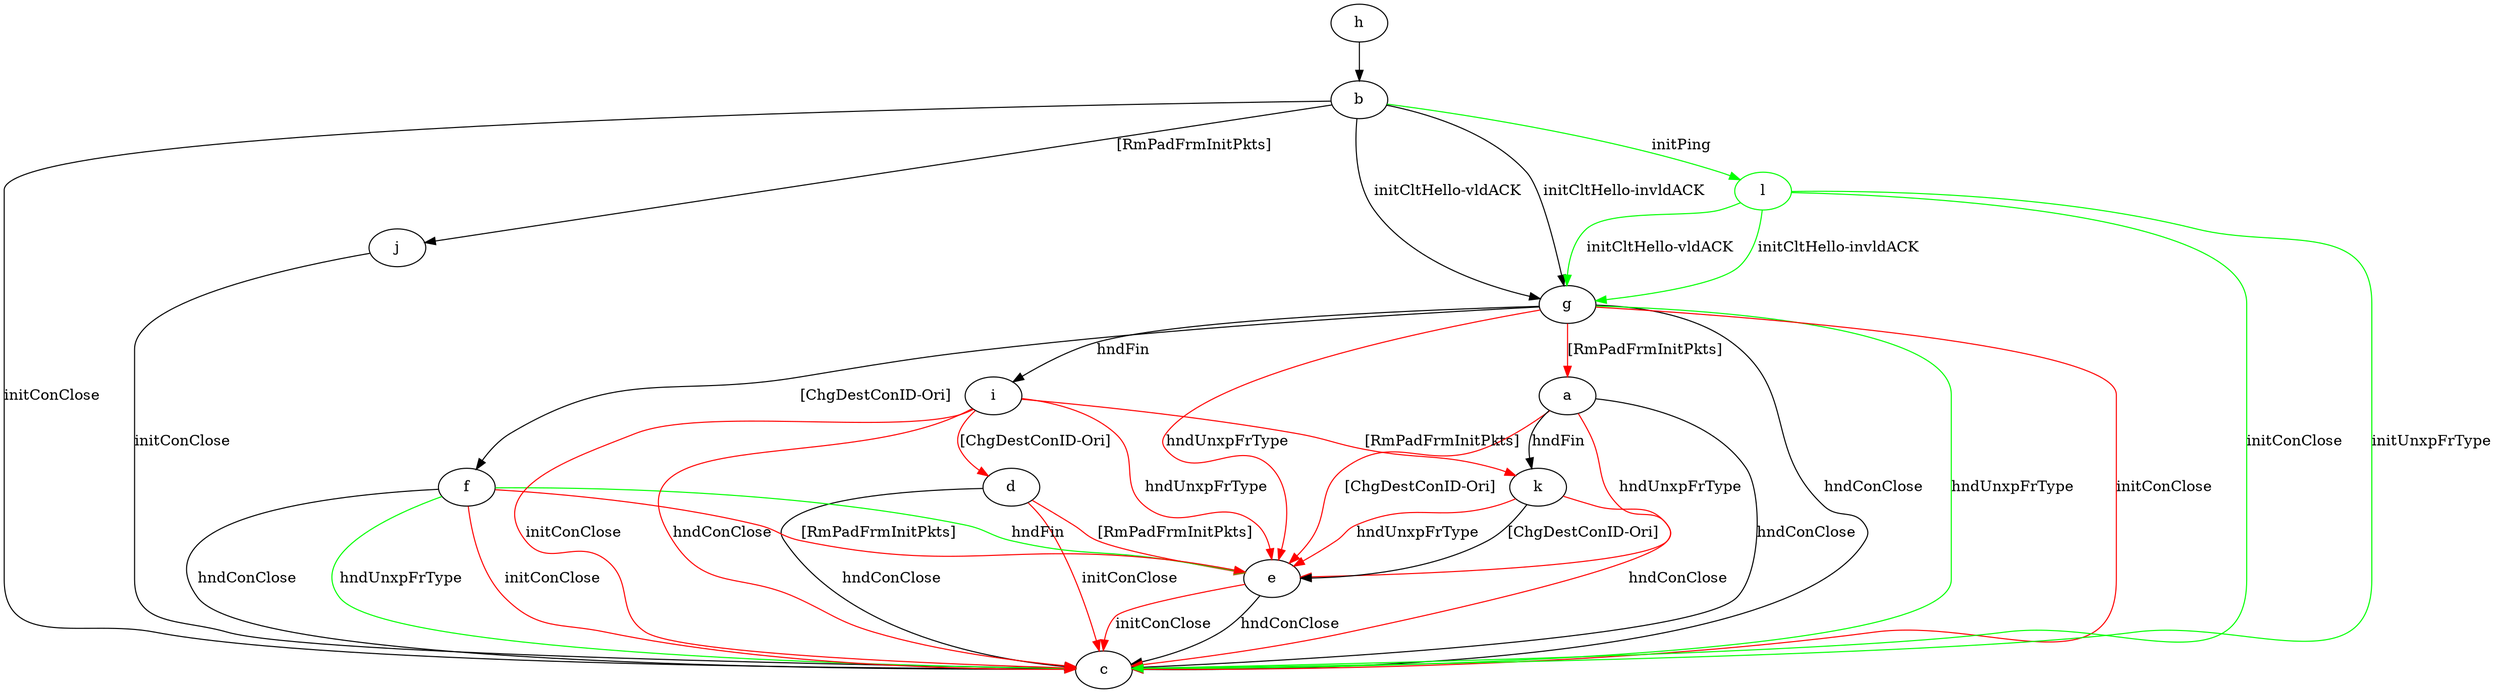 digraph "" {
	a -> c	[key=0,
		label="hndConClose "];
	a -> e	[key=0,
		color=red,
		label="hndUnxpFrType "];
	a -> e	[key=1,
		color=red,
		label="[ChgDestConID-Ori] "];
	a -> k	[key=0,
		label="hndFin "];
	b -> c	[key=0,
		label="initConClose "];
	b -> g	[key=0,
		label="initCltHello-vldACK "];
	b -> g	[key=1,
		label="initCltHello-invldACK "];
	b -> j	[key=0,
		label="[RmPadFrmInitPkts] "];
	l	[color=green];
	b -> l	[key=0,
		color=green,
		label="initPing "];
	d -> c	[key=0,
		label="hndConClose "];
	d -> c	[key=1,
		color=red,
		label="initConClose "];
	d -> e	[key=0,
		color=red,
		label="[RmPadFrmInitPkts] "];
	e -> c	[key=0,
		label="hndConClose "];
	e -> c	[key=1,
		color=red,
		label="initConClose "];
	f -> c	[key=0,
		label="hndConClose "];
	f -> c	[key=1,
		color=green,
		label="hndUnxpFrType "];
	f -> c	[key=2,
		color=red,
		label="initConClose "];
	f -> e	[key=0,
		color=green,
		label="hndFin "];
	f -> e	[key=1,
		color=red,
		label="[RmPadFrmInitPkts] "];
	g -> a	[key=0,
		color=red,
		label="[RmPadFrmInitPkts] "];
	g -> c	[key=0,
		label="hndConClose "];
	g -> c	[key=1,
		color=green,
		label="hndUnxpFrType "];
	g -> c	[key=2,
		color=red,
		label="initConClose "];
	g -> e	[key=0,
		color=red,
		label="hndUnxpFrType "];
	g -> f	[key=0,
		label="[ChgDestConID-Ori] "];
	g -> i	[key=0,
		label="hndFin "];
	h -> b	[key=0];
	i -> c	[key=0,
		color=red,
		label="initConClose "];
	i -> c	[key=1,
		color=red,
		label="hndConClose "];
	i -> d	[key=0,
		color=red,
		label="[ChgDestConID-Ori] "];
	i -> e	[key=0,
		color=red,
		label="hndUnxpFrType "];
	i -> k	[key=0,
		color=red,
		label="[RmPadFrmInitPkts] "];
	j -> c	[key=0,
		label="initConClose "];
	k -> c	[key=0,
		color=red,
		label="hndConClose "];
	k -> e	[key=0,
		label="[ChgDestConID-Ori] "];
	k -> e	[key=1,
		color=red,
		label="hndUnxpFrType "];
	l -> c	[key=0,
		color=green,
		label="initConClose "];
	l -> c	[key=1,
		color=green,
		label="initUnxpFrType "];
	l -> g	[key=0,
		color=green,
		label="initCltHello-vldACK "];
	l -> g	[key=1,
		color=green,
		label="initCltHello-invldACK "];
}
